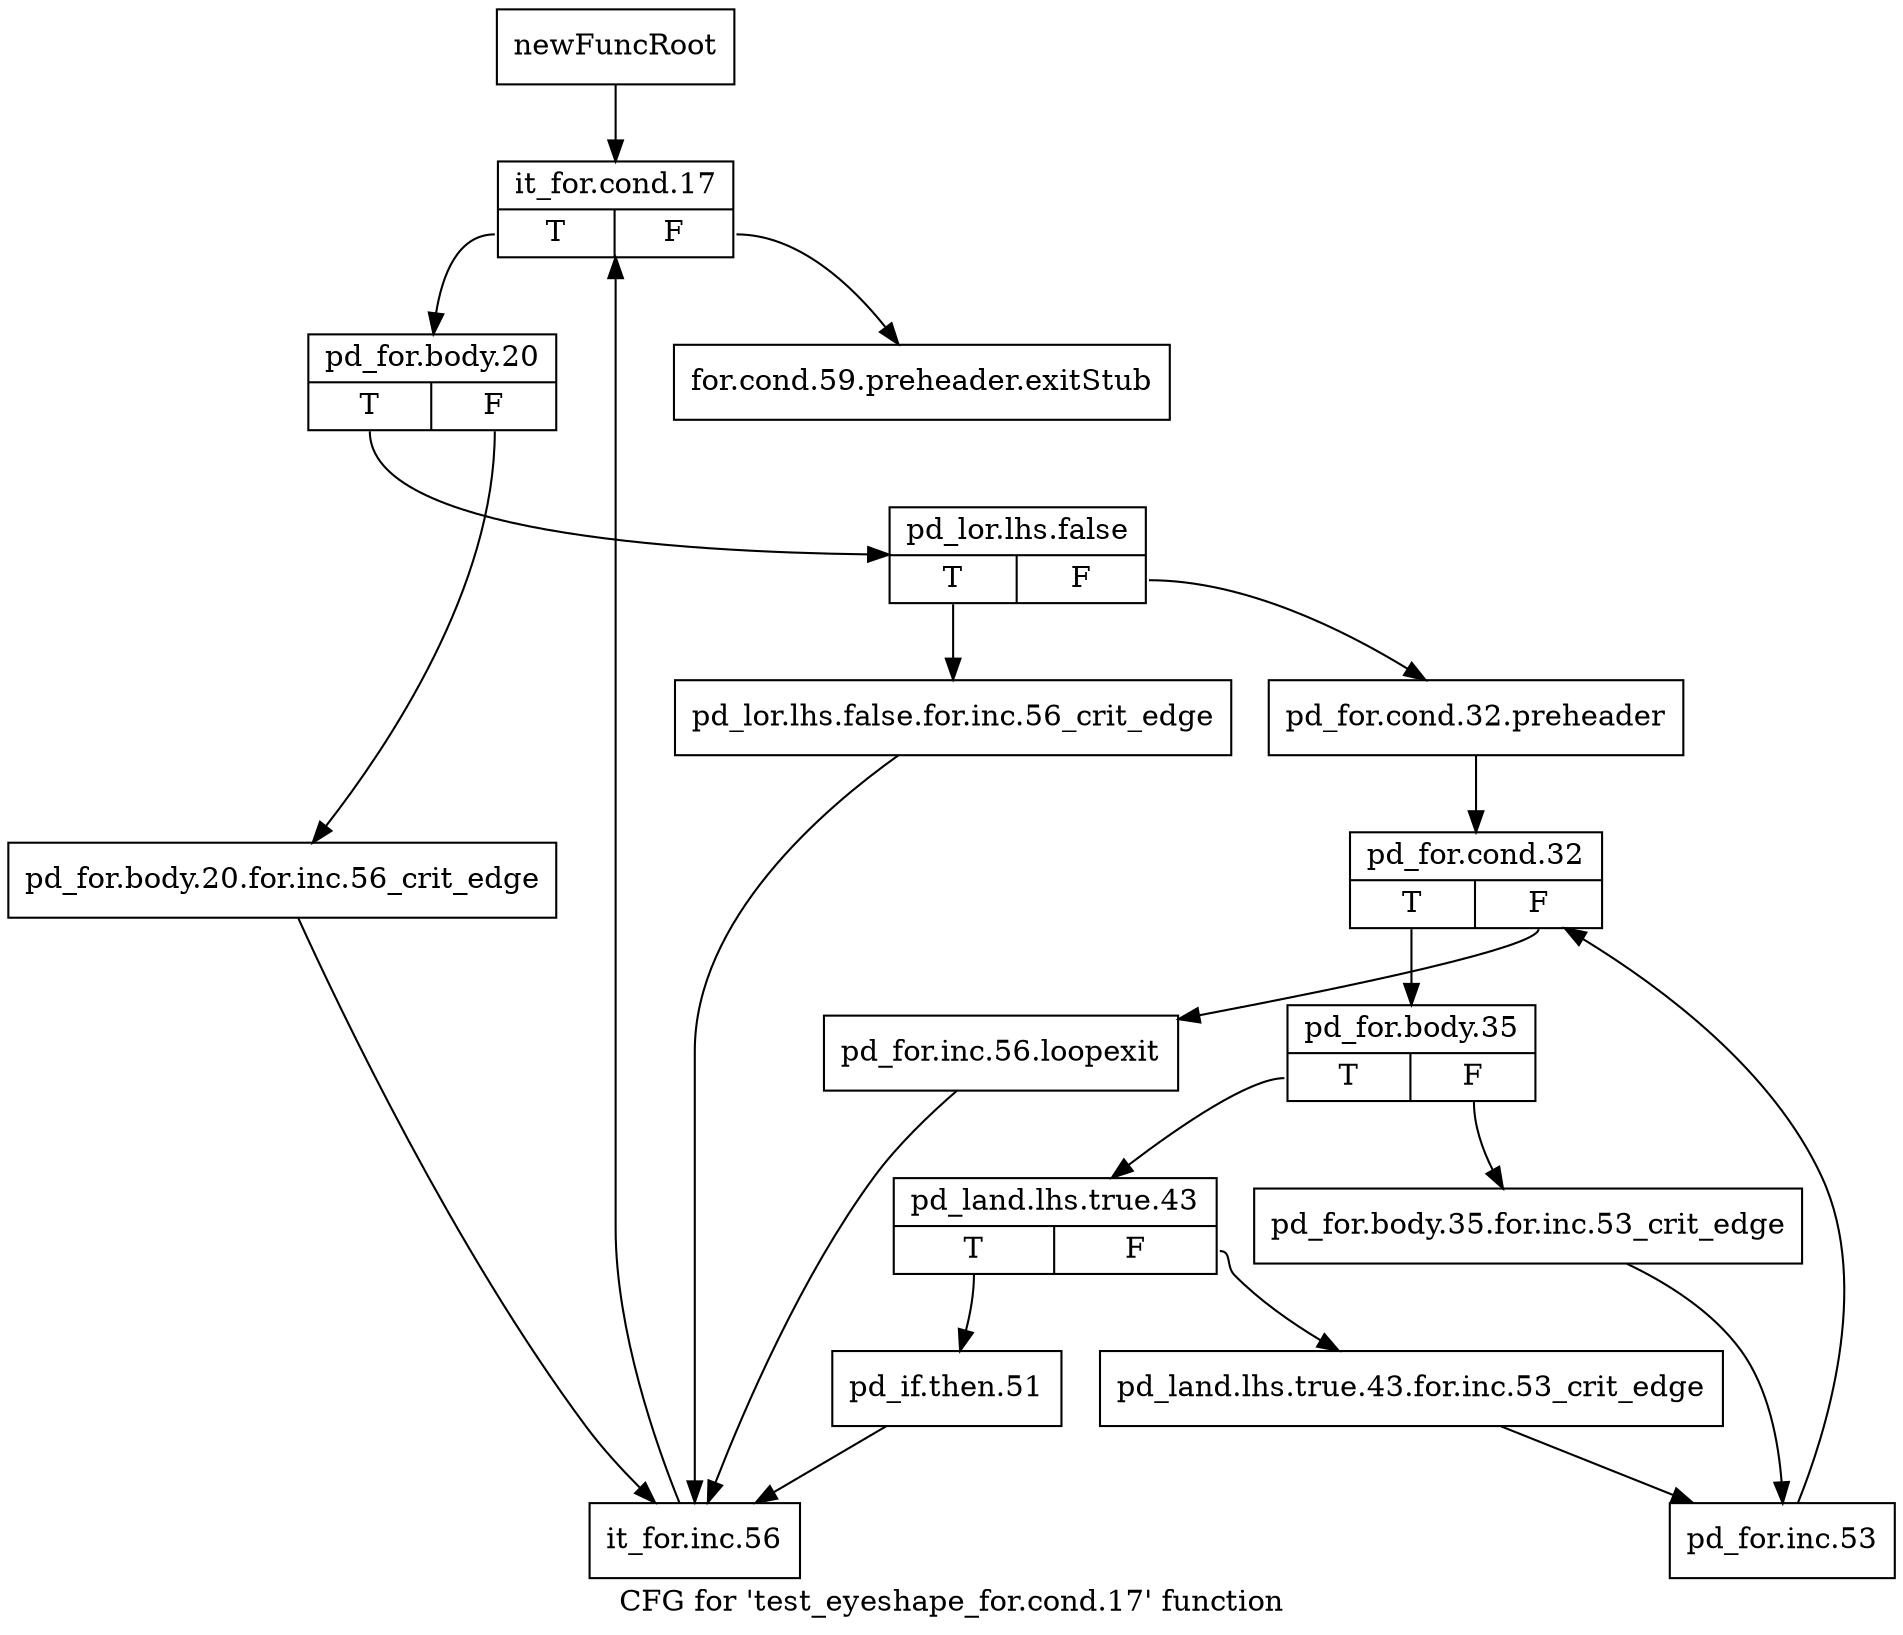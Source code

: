 digraph "CFG for 'test_eyeshape_for.cond.17' function" {
	label="CFG for 'test_eyeshape_for.cond.17' function";

	Node0x40eb480 [shape=record,label="{newFuncRoot}"];
	Node0x40eb480 -> Node0x40eb520;
	Node0x40eb4d0 [shape=record,label="{for.cond.59.preheader.exitStub}"];
	Node0x40eb520 [shape=record,label="{it_for.cond.17|{<s0>T|<s1>F}}"];
	Node0x40eb520:s0 -> Node0x40eb570;
	Node0x40eb520:s1 -> Node0x40eb4d0;
	Node0x40eb570 [shape=record,label="{pd_for.body.20|{<s0>T|<s1>F}}"];
	Node0x40eb570:s0 -> Node0x40eb610;
	Node0x40eb570:s1 -> Node0x40eb5c0;
	Node0x40eb5c0 [shape=record,label="{pd_for.body.20.for.inc.56_crit_edge}"];
	Node0x40eb5c0 -> Node0x40eb980;
	Node0x40eb610 [shape=record,label="{pd_lor.lhs.false|{<s0>T|<s1>F}}"];
	Node0x40eb610:s0 -> Node0x40eb930;
	Node0x40eb610:s1 -> Node0x40eb660;
	Node0x40eb660 [shape=record,label="{pd_for.cond.32.preheader}"];
	Node0x40eb660 -> Node0x40eb6b0;
	Node0x40eb6b0 [shape=record,label="{pd_for.cond.32|{<s0>T|<s1>F}}"];
	Node0x40eb6b0:s0 -> Node0x40eb750;
	Node0x40eb6b0:s1 -> Node0x40eb700;
	Node0x40eb700 [shape=record,label="{pd_for.inc.56.loopexit}"];
	Node0x40eb700 -> Node0x40eb980;
	Node0x40eb750 [shape=record,label="{pd_for.body.35|{<s0>T|<s1>F}}"];
	Node0x40eb750:s0 -> Node0x40eb7f0;
	Node0x40eb750:s1 -> Node0x40eb7a0;
	Node0x40eb7a0 [shape=record,label="{pd_for.body.35.for.inc.53_crit_edge}"];
	Node0x40eb7a0 -> Node0x40eb890;
	Node0x40eb7f0 [shape=record,label="{pd_land.lhs.true.43|{<s0>T|<s1>F}}"];
	Node0x40eb7f0:s0 -> Node0x40eb8e0;
	Node0x40eb7f0:s1 -> Node0x40eb840;
	Node0x40eb840 [shape=record,label="{pd_land.lhs.true.43.for.inc.53_crit_edge}"];
	Node0x40eb840 -> Node0x40eb890;
	Node0x40eb890 [shape=record,label="{pd_for.inc.53}"];
	Node0x40eb890 -> Node0x40eb6b0;
	Node0x40eb8e0 [shape=record,label="{pd_if.then.51}"];
	Node0x40eb8e0 -> Node0x40eb980;
	Node0x40eb930 [shape=record,label="{pd_lor.lhs.false.for.inc.56_crit_edge}"];
	Node0x40eb930 -> Node0x40eb980;
	Node0x40eb980 [shape=record,label="{it_for.inc.56}"];
	Node0x40eb980 -> Node0x40eb520;
}
